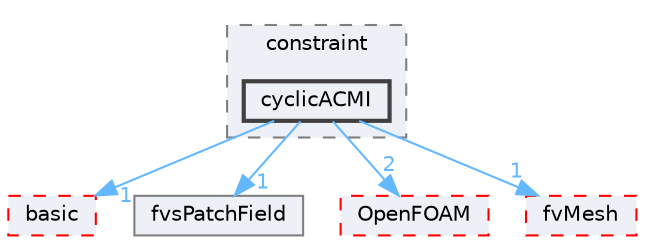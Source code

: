 digraph "src/finiteVolume/fields/fvsPatchFields/constraint/cyclicACMI"
{
 // LATEX_PDF_SIZE
  bgcolor="transparent";
  edge [fontname=Helvetica,fontsize=10,labelfontname=Helvetica,labelfontsize=10];
  node [fontname=Helvetica,fontsize=10,shape=box,height=0.2,width=0.4];
  compound=true
  subgraph clusterdir_d3657b0b23136d928b995b4c42c4ccd9 {
    graph [ bgcolor="#edf0f7", pencolor="grey50", label="constraint", fontname=Helvetica,fontsize=10 style="filled,dashed", URL="dir_d3657b0b23136d928b995b4c42c4ccd9.html",tooltip=""]
  dir_8f981e8f3daa2baf0a0a40f4848c667b [label="cyclicACMI", fillcolor="#edf0f7", color="grey25", style="filled,bold", URL="dir_8f981e8f3daa2baf0a0a40f4848c667b.html",tooltip=""];
  }
  dir_958a3dd6045466a25f270895e6927ee8 [label="basic", fillcolor="#edf0f7", color="red", style="filled,dashed", URL="dir_958a3dd6045466a25f270895e6927ee8.html",tooltip=""];
  dir_f8fc54ccdbdfd051989b9c9b77557e92 [label="fvsPatchField", fillcolor="#edf0f7", color="grey50", style="filled", URL="dir_f8fc54ccdbdfd051989b9c9b77557e92.html",tooltip=""];
  dir_c5473ff19b20e6ec4dfe5c310b3778a8 [label="OpenFOAM", fillcolor="#edf0f7", color="red", style="filled,dashed", URL="dir_c5473ff19b20e6ec4dfe5c310b3778a8.html",tooltip=""];
  dir_c382fa095c9c33d8673c0dd60aaef275 [label="fvMesh", fillcolor="#edf0f7", color="red", style="filled,dashed", URL="dir_c382fa095c9c33d8673c0dd60aaef275.html",tooltip=""];
  dir_8f981e8f3daa2baf0a0a40f4848c667b->dir_958a3dd6045466a25f270895e6927ee8 [headlabel="1", labeldistance=1.5 headhref="dir_000764_000208.html" href="dir_000764_000208.html" color="steelblue1" fontcolor="steelblue1"];
  dir_8f981e8f3daa2baf0a0a40f4848c667b->dir_c382fa095c9c33d8673c0dd60aaef275 [headlabel="1", labeldistance=1.5 headhref="dir_000764_001544.html" href="dir_000764_001544.html" color="steelblue1" fontcolor="steelblue1"];
  dir_8f981e8f3daa2baf0a0a40f4848c667b->dir_c5473ff19b20e6ec4dfe5c310b3778a8 [headlabel="2", labeldistance=1.5 headhref="dir_000764_002695.html" href="dir_000764_002695.html" color="steelblue1" fontcolor="steelblue1"];
  dir_8f981e8f3daa2baf0a0a40f4848c667b->dir_f8fc54ccdbdfd051989b9c9b77557e92 [headlabel="1", labeldistance=1.5 headhref="dir_000764_001572.html" href="dir_000764_001572.html" color="steelblue1" fontcolor="steelblue1"];
}
